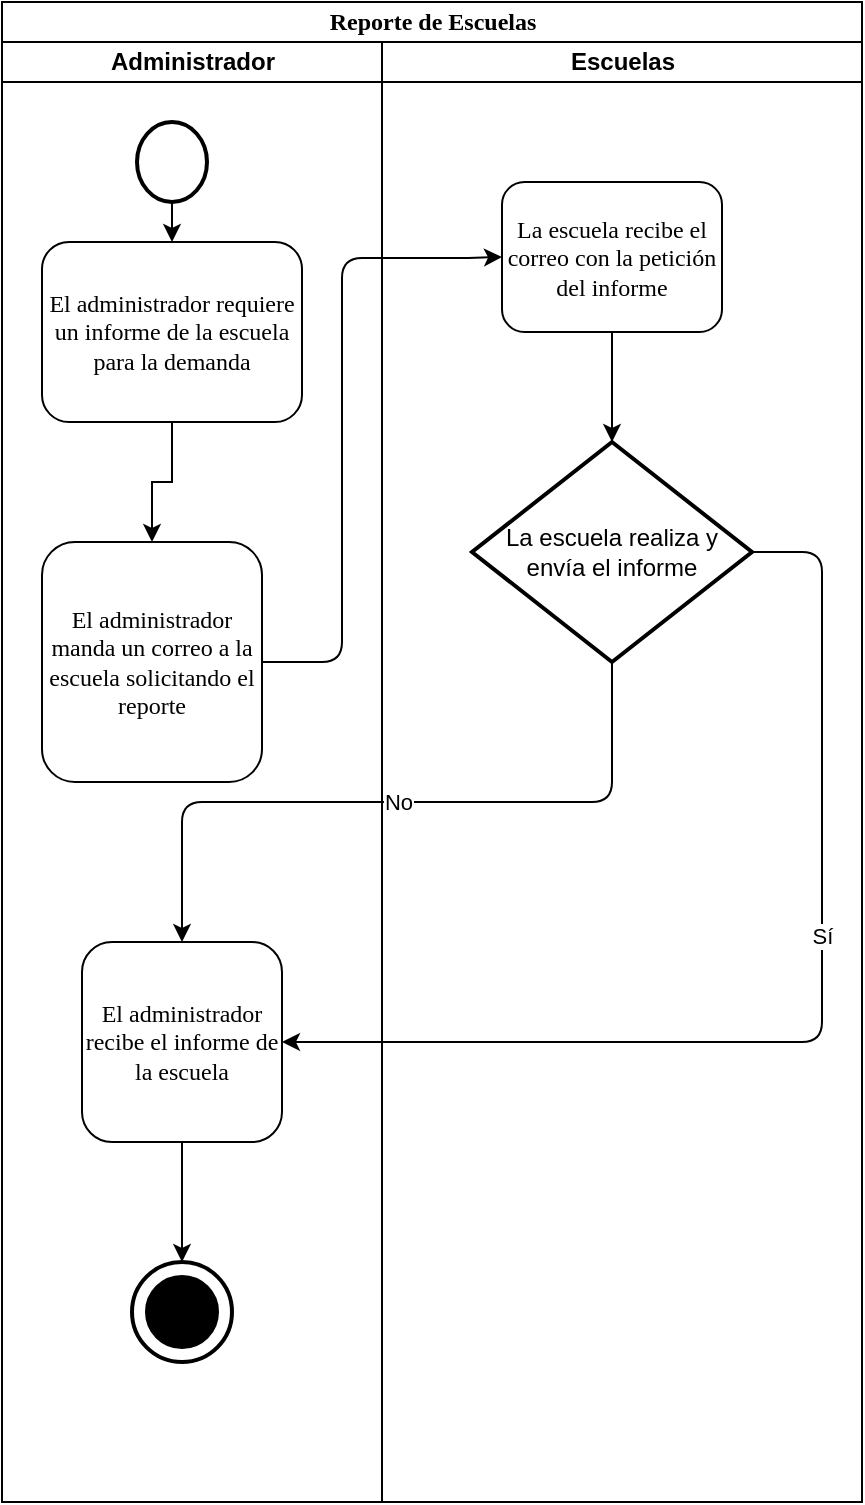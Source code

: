<mxfile version="13.1.1" type="github"><diagram name="Page-1" id="74e2e168-ea6b-b213-b513-2b3c1d86103e"><mxGraphModel dx="868" dy="433" grid="1" gridSize="10" guides="1" tooltips="1" connect="1" arrows="1" fold="1" page="1" pageScale="1" pageWidth="1100" pageHeight="850" background="#ffffff" math="0" shadow="0"><root><mxCell id="0"/><mxCell id="1" parent="0"/><mxCell id="77e6c97f196da883-1" value="&lt;font style=&quot;font-size: 12px&quot;&gt;Reporte de Escuelas&lt;/font&gt;" style="swimlane;html=1;childLayout=stackLayout;startSize=20;rounded=0;shadow=0;labelBackgroundColor=none;strokeWidth=1;fontFamily=Verdana;fontSize=8;align=center;" parent="1" vertex="1"><mxGeometry x="270" y="30" width="430" height="750" as="geometry"/></mxCell><mxCell id="77e6c97f196da883-2" value="Administrador" style="swimlane;html=1;startSize=20;" parent="77e6c97f196da883-1" vertex="1"><mxGeometry y="20" width="190" height="730" as="geometry"/></mxCell><mxCell id="vOMsfi6EYFjWn-TktzvQ-3" style="edgeStyle=orthogonalEdgeStyle;rounded=0;orthogonalLoop=1;jettySize=auto;html=1;exitX=0.5;exitY=1;exitDx=0;exitDy=0;exitPerimeter=0;entryX=0.5;entryY=0;entryDx=0;entryDy=0;" edge="1" parent="77e6c97f196da883-2" source="vOMsfi6EYFjWn-TktzvQ-2" target="77e6c97f196da883-8"><mxGeometry relative="1" as="geometry"/></mxCell><mxCell id="vOMsfi6EYFjWn-TktzvQ-4" value="&lt;font style=&quot;font-size: 12px&quot;&gt;El administrador manda un correo a la escuela solicitando el reporte&lt;/font&gt;" style="rounded=1;whiteSpace=wrap;html=1;shadow=0;labelBackgroundColor=none;strokeWidth=1;fontFamily=Verdana;fontSize=8;align=center;" vertex="1" parent="77e6c97f196da883-2"><mxGeometry x="20" y="250" width="110" height="120" as="geometry"/></mxCell><mxCell id="vOMsfi6EYFjWn-TktzvQ-5" style="edgeStyle=orthogonalEdgeStyle;rounded=0;orthogonalLoop=1;jettySize=auto;html=1;exitX=0.5;exitY=1;exitDx=0;exitDy=0;entryX=0.5;entryY=0;entryDx=0;entryDy=0;" edge="1" parent="77e6c97f196da883-2" source="77e6c97f196da883-8" target="vOMsfi6EYFjWn-TktzvQ-4"><mxGeometry relative="1" as="geometry"/></mxCell><mxCell id="vOMsfi6EYFjWn-TktzvQ-15" value="" style="verticalLabelPosition=bottom;html=1;verticalAlign=top;strokeWidth=2;shape=mxgraph.lean_mapping.sequenced_pull_ball;" vertex="1" parent="77e6c97f196da883-2"><mxGeometry x="65" y="610" width="50" height="50" as="geometry"/></mxCell><mxCell id="vOMsfi6EYFjWn-TktzvQ-2" value="" style="strokeWidth=2;html=1;shape=mxgraph.flowchart.start_2;whiteSpace=wrap;" vertex="1" parent="77e6c97f196da883-2"><mxGeometry x="67.5" y="40" width="35" height="40" as="geometry"/></mxCell><mxCell id="77e6c97f196da883-8" value="&lt;font style=&quot;font-size: 12px&quot;&gt;El administrador requiere un informe de la escuela para la demanda&lt;/font&gt;" style="rounded=1;whiteSpace=wrap;html=1;shadow=0;labelBackgroundColor=none;strokeWidth=1;fontFamily=Verdana;fontSize=8;align=center;" parent="77e6c97f196da883-2" vertex="1"><mxGeometry x="20" y="100" width="130" height="90" as="geometry"/></mxCell><mxCell id="vOMsfi6EYFjWn-TktzvQ-17" style="edgeStyle=orthogonalEdgeStyle;rounded=0;orthogonalLoop=1;jettySize=auto;html=1;exitX=0.5;exitY=1;exitDx=0;exitDy=0;entryX=0.5;entryY=0;entryDx=0;entryDy=0;" edge="1" parent="77e6c97f196da883-2" source="vOMsfi6EYFjWn-TktzvQ-13" target="vOMsfi6EYFjWn-TktzvQ-15"><mxGeometry relative="1" as="geometry"/></mxCell><mxCell id="vOMsfi6EYFjWn-TktzvQ-13" value="&lt;font style=&quot;font-size: 12px&quot;&gt;El administrador recibe el informe de la escuela&lt;/font&gt;" style="rounded=1;whiteSpace=wrap;html=1;shadow=0;labelBackgroundColor=none;strokeWidth=1;fontFamily=Verdana;fontSize=8;align=center;" vertex="1" parent="77e6c97f196da883-2"><mxGeometry x="40" y="450" width="100" height="100" as="geometry"/></mxCell><mxCell id="vOMsfi6EYFjWn-TktzvQ-11" value="No" style="edgeStyle=segmentEdgeStyle;endArrow=classic;html=1;exitX=0.5;exitY=1;exitDx=0;exitDy=0;exitPerimeter=0;entryX=0.5;entryY=0;entryDx=0;entryDy=0;" edge="1" parent="77e6c97f196da883-1" source="vOMsfi6EYFjWn-TktzvQ-9" target="vOMsfi6EYFjWn-TktzvQ-13"><mxGeometry width="50" height="50" relative="1" as="geometry"><mxPoint x="120" y="350" as="sourcePoint"/><mxPoint x="100" y="480" as="targetPoint"/><Array as="points"><mxPoint x="305" y="400"/><mxPoint x="90" y="400"/></Array></mxGeometry></mxCell><mxCell id="vOMsfi6EYFjWn-TktzvQ-12" value="Sí" style="edgeStyle=elbowEdgeStyle;elbow=horizontal;endArrow=classic;html=1;exitX=1;exitY=0.5;exitDx=0;exitDy=0;exitPerimeter=0;entryX=1;entryY=0.5;entryDx=0;entryDy=0;" edge="1" parent="77e6c97f196da883-1" source="vOMsfi6EYFjWn-TktzvQ-9" target="vOMsfi6EYFjWn-TktzvQ-13"><mxGeometry x="-0.176" width="50" height="50" relative="1" as="geometry"><mxPoint x="120" y="350" as="sourcePoint"/><mxPoint x="170" y="300" as="targetPoint"/><Array as="points"><mxPoint x="410" y="390"/></Array><mxPoint as="offset"/></mxGeometry></mxCell><mxCell id="77e6c97f196da883-3" value="Escuelas" style="swimlane;html=1;startSize=20;" parent="77e6c97f196da883-1" vertex="1"><mxGeometry x="190" y="20" width="240" height="730" as="geometry"/></mxCell><mxCell id="vOMsfi6EYFjWn-TktzvQ-10" style="edgeStyle=orthogonalEdgeStyle;rounded=0;orthogonalLoop=1;jettySize=auto;html=1;exitX=0.5;exitY=1;exitDx=0;exitDy=0;entryX=0.5;entryY=0;entryDx=0;entryDy=0;entryPerimeter=0;" edge="1" parent="77e6c97f196da883-3" source="77e6c97f196da883-11" target="vOMsfi6EYFjWn-TktzvQ-9"><mxGeometry relative="1" as="geometry"/></mxCell><mxCell id="77e6c97f196da883-11" value="&lt;div&gt;&lt;span style=&quot;font-size: 12px&quot;&gt;La escuela recibe el correo con la petición del informe&lt;/span&gt;&lt;/div&gt;" style="rounded=1;whiteSpace=wrap;html=1;shadow=0;labelBackgroundColor=none;strokeWidth=1;fontFamily=Verdana;fontSize=8;align=center;" parent="77e6c97f196da883-3" vertex="1"><mxGeometry x="60" y="70" width="110" height="75" as="geometry"/></mxCell><mxCell id="vOMsfi6EYFjWn-TktzvQ-9" value="La escuela realiza y envía el informe" style="strokeWidth=2;html=1;shape=mxgraph.flowchart.decision;whiteSpace=wrap;" vertex="1" parent="77e6c97f196da883-3"><mxGeometry x="45" y="200" width="140" height="110" as="geometry"/></mxCell><mxCell id="vOMsfi6EYFjWn-TktzvQ-7" value="" style="edgeStyle=segmentEdgeStyle;endArrow=classic;html=1;entryX=0;entryY=0.5;entryDx=0;entryDy=0;exitX=1;exitY=0.5;exitDx=0;exitDy=0;" edge="1" parent="77e6c97f196da883-1" source="vOMsfi6EYFjWn-TktzvQ-4" target="77e6c97f196da883-11"><mxGeometry width="50" height="50" relative="1" as="geometry"><mxPoint x="130" y="240" as="sourcePoint"/><mxPoint x="180" y="190" as="targetPoint"/><Array as="points"><mxPoint x="170" y="330"/><mxPoint x="170" y="128"/><mxPoint x="230" y="128"/></Array></mxGeometry></mxCell></root></mxGraphModel></diagram></mxfile>